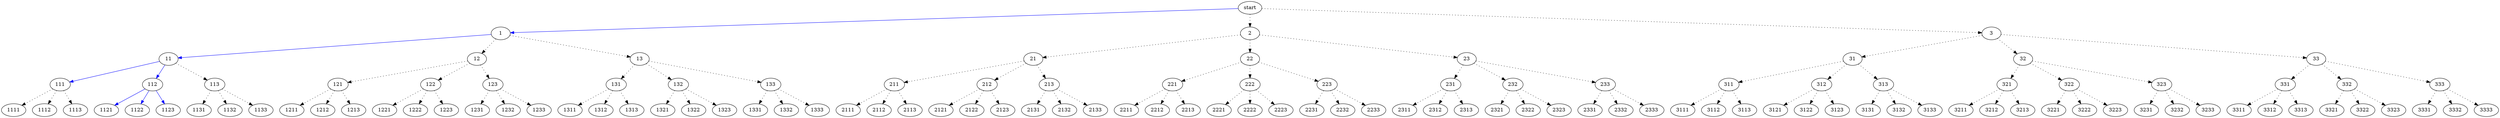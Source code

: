 digraph G {
	start -> 1 [color=blue];
	start -> 2 [style=dotted];
	start -> 3 [style=dotted];
	1 -> 11 [color=blue];
	1 -> 12 [style=dotted];
	1 -> 13 [style=dotted];
	2 -> 21 [style=dotted];
	2 -> 22 [style=dotted];
	2 -> 23 [style=dotted];
	3 -> 31 [style=dotted];
	3 -> 32 [style=dotted];
	3 -> 33 [style=dotted];
	11 -> 111 [color=blue];
	11 -> 112 [color=blue];
	11 -> 113 [style=dotted];
	12 -> 121 [style=dotted];
	12 -> 122 [style=dotted];
	12 -> 123 [style=dotted];
	13 -> 131 [style=dotted];
	13 -> 132 [style=dotted];
	13 -> 133 [style=dotted];
	21 -> 211 [style=dotted];
	21 -> 212 [style=dotted];
	21 -> 213 [style=dotted];
	22 -> 221 [style=dotted];
	22 -> 222 [style=dotted];
	22 -> 223 [style=dotted];
	23 -> 231 [style=dotted];
	23 -> 232 [style=dotted];
	23 -> 233 [style=dotted];
	31 -> 311 [style=dotted];
	31 -> 312 [style=dotted];
	31 -> 313 [style=dotted];
	32 -> 321 [style=dotted];
	32 -> 322 [style=dotted];
	32 -> 323 [style=dotted];
	33 -> 331 [style=dotted];
	33 -> 332 [style=dotted];
	33 -> 333 [style=dotted];
	111 -> 1111 [style=dotted];
	111 -> 1112 [style=dotted];
	111 -> 1113 [style=dotted];
	112 -> 1121 [color=blue];
	112 -> 1122 [color=blue];
	112 -> 1123 [color=blue];
	113 -> 1131 [style=dotted];
	113 -> 1132 [style=dotted];
	113 -> 1133 [style=dotted];
	121 -> 1211 [style=dotted];
	121 -> 1212 [style=dotted];
	121 -> 1213 [style=dotted];
	122 -> 1221 [style=dotted];
	122 -> 1222 [style=dotted];
	122 -> 1223 [style=dotted];
	123 -> 1231 [style=dotted];
	123 -> 1232 [style=dotted];
	123 -> 1233 [style=dotted];
	131 -> 1311 [style=dotted];
	131 -> 1312 [style=dotted];
	131 -> 1313 [style=dotted];
	132 -> 1321 [style=dotted];
	132 -> 1322 [style=dotted];
	132 -> 1323 [style=dotted];
	133 -> 1331 [style=dotted];
	133 -> 1332 [style=dotted];
	133 -> 1333 [style=dotted];
	211 -> 2111 [style=dotted];
	211 -> 2112 [style=dotted];
	211 -> 2113 [style=dotted];
	212 -> 2121 [style=dotted];
	212 -> 2122 [style=dotted];
	212 -> 2123 [style=dotted];
	213 -> 2131 [style=dotted];
	213 -> 2132 [style=dotted];
	213 -> 2133 [style=dotted];
	221 -> 2211 [style=dotted];
	221 -> 2212 [style=dotted];
	221 -> 2213 [style=dotted];
	222 -> 2221 [style=dotted];
	222 -> 2222 [style=dotted];
	222 -> 2223 [style=dotted];
	223 -> 2231 [style=dotted];
	223 -> 2232 [style=dotted];
	223 -> 2233 [style=dotted];
	231 -> 2311 [style=dotted];
	231 -> 2312 [style=dotted];
	231 -> 2313 [style=dotted];
	232 -> 2321 [style=dotted];
	232 -> 2322 [style=dotted];
	232 -> 2323 [style=dotted];
	233 -> 2331 [style=dotted];
	233 -> 2332 [style=dotted];
	233 -> 2333 [style=dotted];
	311 -> 3111 [style=dotted];
	311 -> 3112 [style=dotted];
	311 -> 3113 [style=dotted];
	312 -> 3121 [style=dotted];
	312 -> 3122 [style=dotted];
	312 -> 3123 [style=dotted];
	313 -> 3131 [style=dotted];
	313 -> 3132 [style=dotted];
	313 -> 3133 [style=dotted];
	321 -> 3211 [style=dotted];
	321 -> 3212 [style=dotted];
	321 -> 3213 [style=dotted];
	322 -> 3221 [style=dotted];
	322 -> 3222 [style=dotted];
	322 -> 3223 [style=dotted];
	323 -> 3231 [style=dotted];
	323 -> 3232 [style=dotted];
	323 -> 3233 [style=dotted];
	331 -> 3311 [style=dotted];
	331 -> 3312 [style=dotted];
	331 -> 3313 [style=dotted];
	332 -> 3321 [style=dotted];
	332 -> 3322 [style=dotted];
	332 -> 3323 [style=dotted];
	333 -> 3331 [style=dotted];
	333 -> 3332 [style=dotted];
	333 -> 3333 [style=dotted];
}
